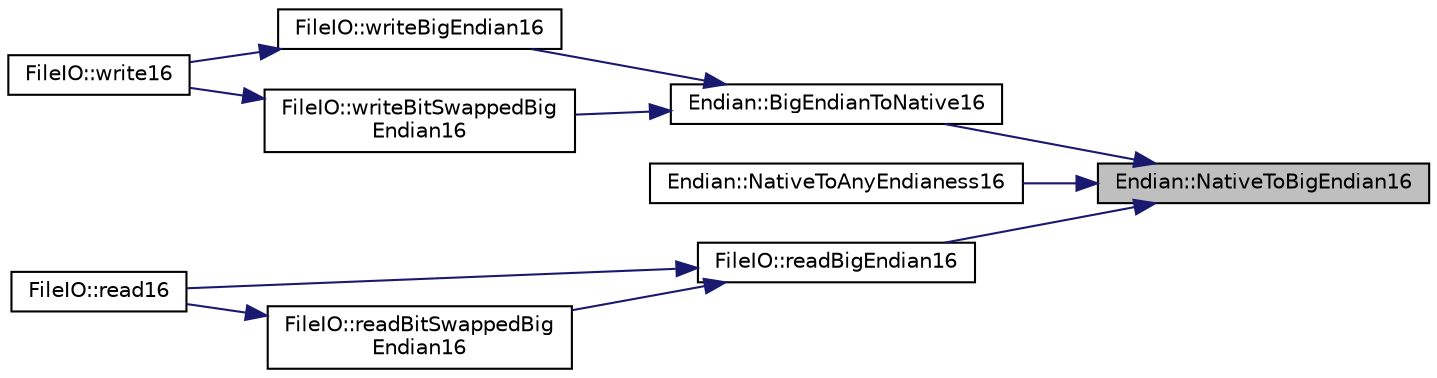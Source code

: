 digraph "Endian::NativeToBigEndian16"
{
 // INTERACTIVE_SVG=YES
 // LATEX_PDF_SIZE
  edge [fontname="Helvetica",fontsize="10",labelfontname="Helvetica",labelfontsize="10"];
  node [fontname="Helvetica",fontsize="10",shape=record];
  rankdir="RL";
  Node1 [label="Endian::NativeToBigEndian16",height=0.2,width=0.4,color="black", fillcolor="grey75", style="filled", fontcolor="black",tooltip=" "];
  Node1 -> Node2 [dir="back",color="midnightblue",fontsize="10",style="solid",fontname="Helvetica"];
  Node2 [label="Endian::BigEndianToNative16",height=0.2,width=0.4,color="black", fillcolor="white", style="filled",URL="$namespaceEndian.html#afb674eed3d17c61f0d99ecb1b2737ad5",tooltip=" "];
  Node2 -> Node3 [dir="back",color="midnightblue",fontsize="10",style="solid",fontname="Helvetica"];
  Node3 [label="FileIO::writeBigEndian16",height=0.2,width=0.4,color="black", fillcolor="white", style="filled",URL="$namespaceFileIO.html#aebd151d7c49816539cdf5bc4810e16eb",tooltip=" "];
  Node3 -> Node4 [dir="back",color="midnightblue",fontsize="10",style="solid",fontname="Helvetica"];
  Node4 [label="FileIO::write16",height=0.2,width=0.4,color="black", fillcolor="white", style="filled",URL="$namespaceFileIO.html#af1f2fd16a042a61fb659f8b4ffa33055",tooltip=" "];
  Node2 -> Node5 [dir="back",color="midnightblue",fontsize="10",style="solid",fontname="Helvetica"];
  Node5 [label="FileIO::writeBitSwappedBig\lEndian16",height=0.2,width=0.4,color="black", fillcolor="white", style="filled",URL="$namespaceFileIO.html#ab9ba90afc8f12d350f74a0c8bdc6b579",tooltip=" "];
  Node5 -> Node4 [dir="back",color="midnightblue",fontsize="10",style="solid",fontname="Helvetica"];
  Node1 -> Node6 [dir="back",color="midnightblue",fontsize="10",style="solid",fontname="Helvetica"];
  Node6 [label="Endian::NativeToAnyEndianess16",height=0.2,width=0.4,color="black", fillcolor="white", style="filled",URL="$namespaceEndian.html#a77386f5518cfdc767045bdd8b89e019a",tooltip=" "];
  Node1 -> Node7 [dir="back",color="midnightblue",fontsize="10",style="solid",fontname="Helvetica"];
  Node7 [label="FileIO::readBigEndian16",height=0.2,width=0.4,color="black", fillcolor="white", style="filled",URL="$namespaceFileIO.html#a085994f39dbf647129a14e7b0c3e8051",tooltip=" "];
  Node7 -> Node8 [dir="back",color="midnightblue",fontsize="10",style="solid",fontname="Helvetica"];
  Node8 [label="FileIO::read16",height=0.2,width=0.4,color="black", fillcolor="white", style="filled",URL="$namespaceFileIO.html#a48ad27e27400610acdcfbec9a2143b18",tooltip=" "];
  Node7 -> Node9 [dir="back",color="midnightblue",fontsize="10",style="solid",fontname="Helvetica"];
  Node9 [label="FileIO::readBitSwappedBig\lEndian16",height=0.2,width=0.4,color="black", fillcolor="white", style="filled",URL="$namespaceFileIO.html#a7ff728cecb8bbf042b408a8d5bb4f003",tooltip=" "];
  Node9 -> Node8 [dir="back",color="midnightblue",fontsize="10",style="solid",fontname="Helvetica"];
}
